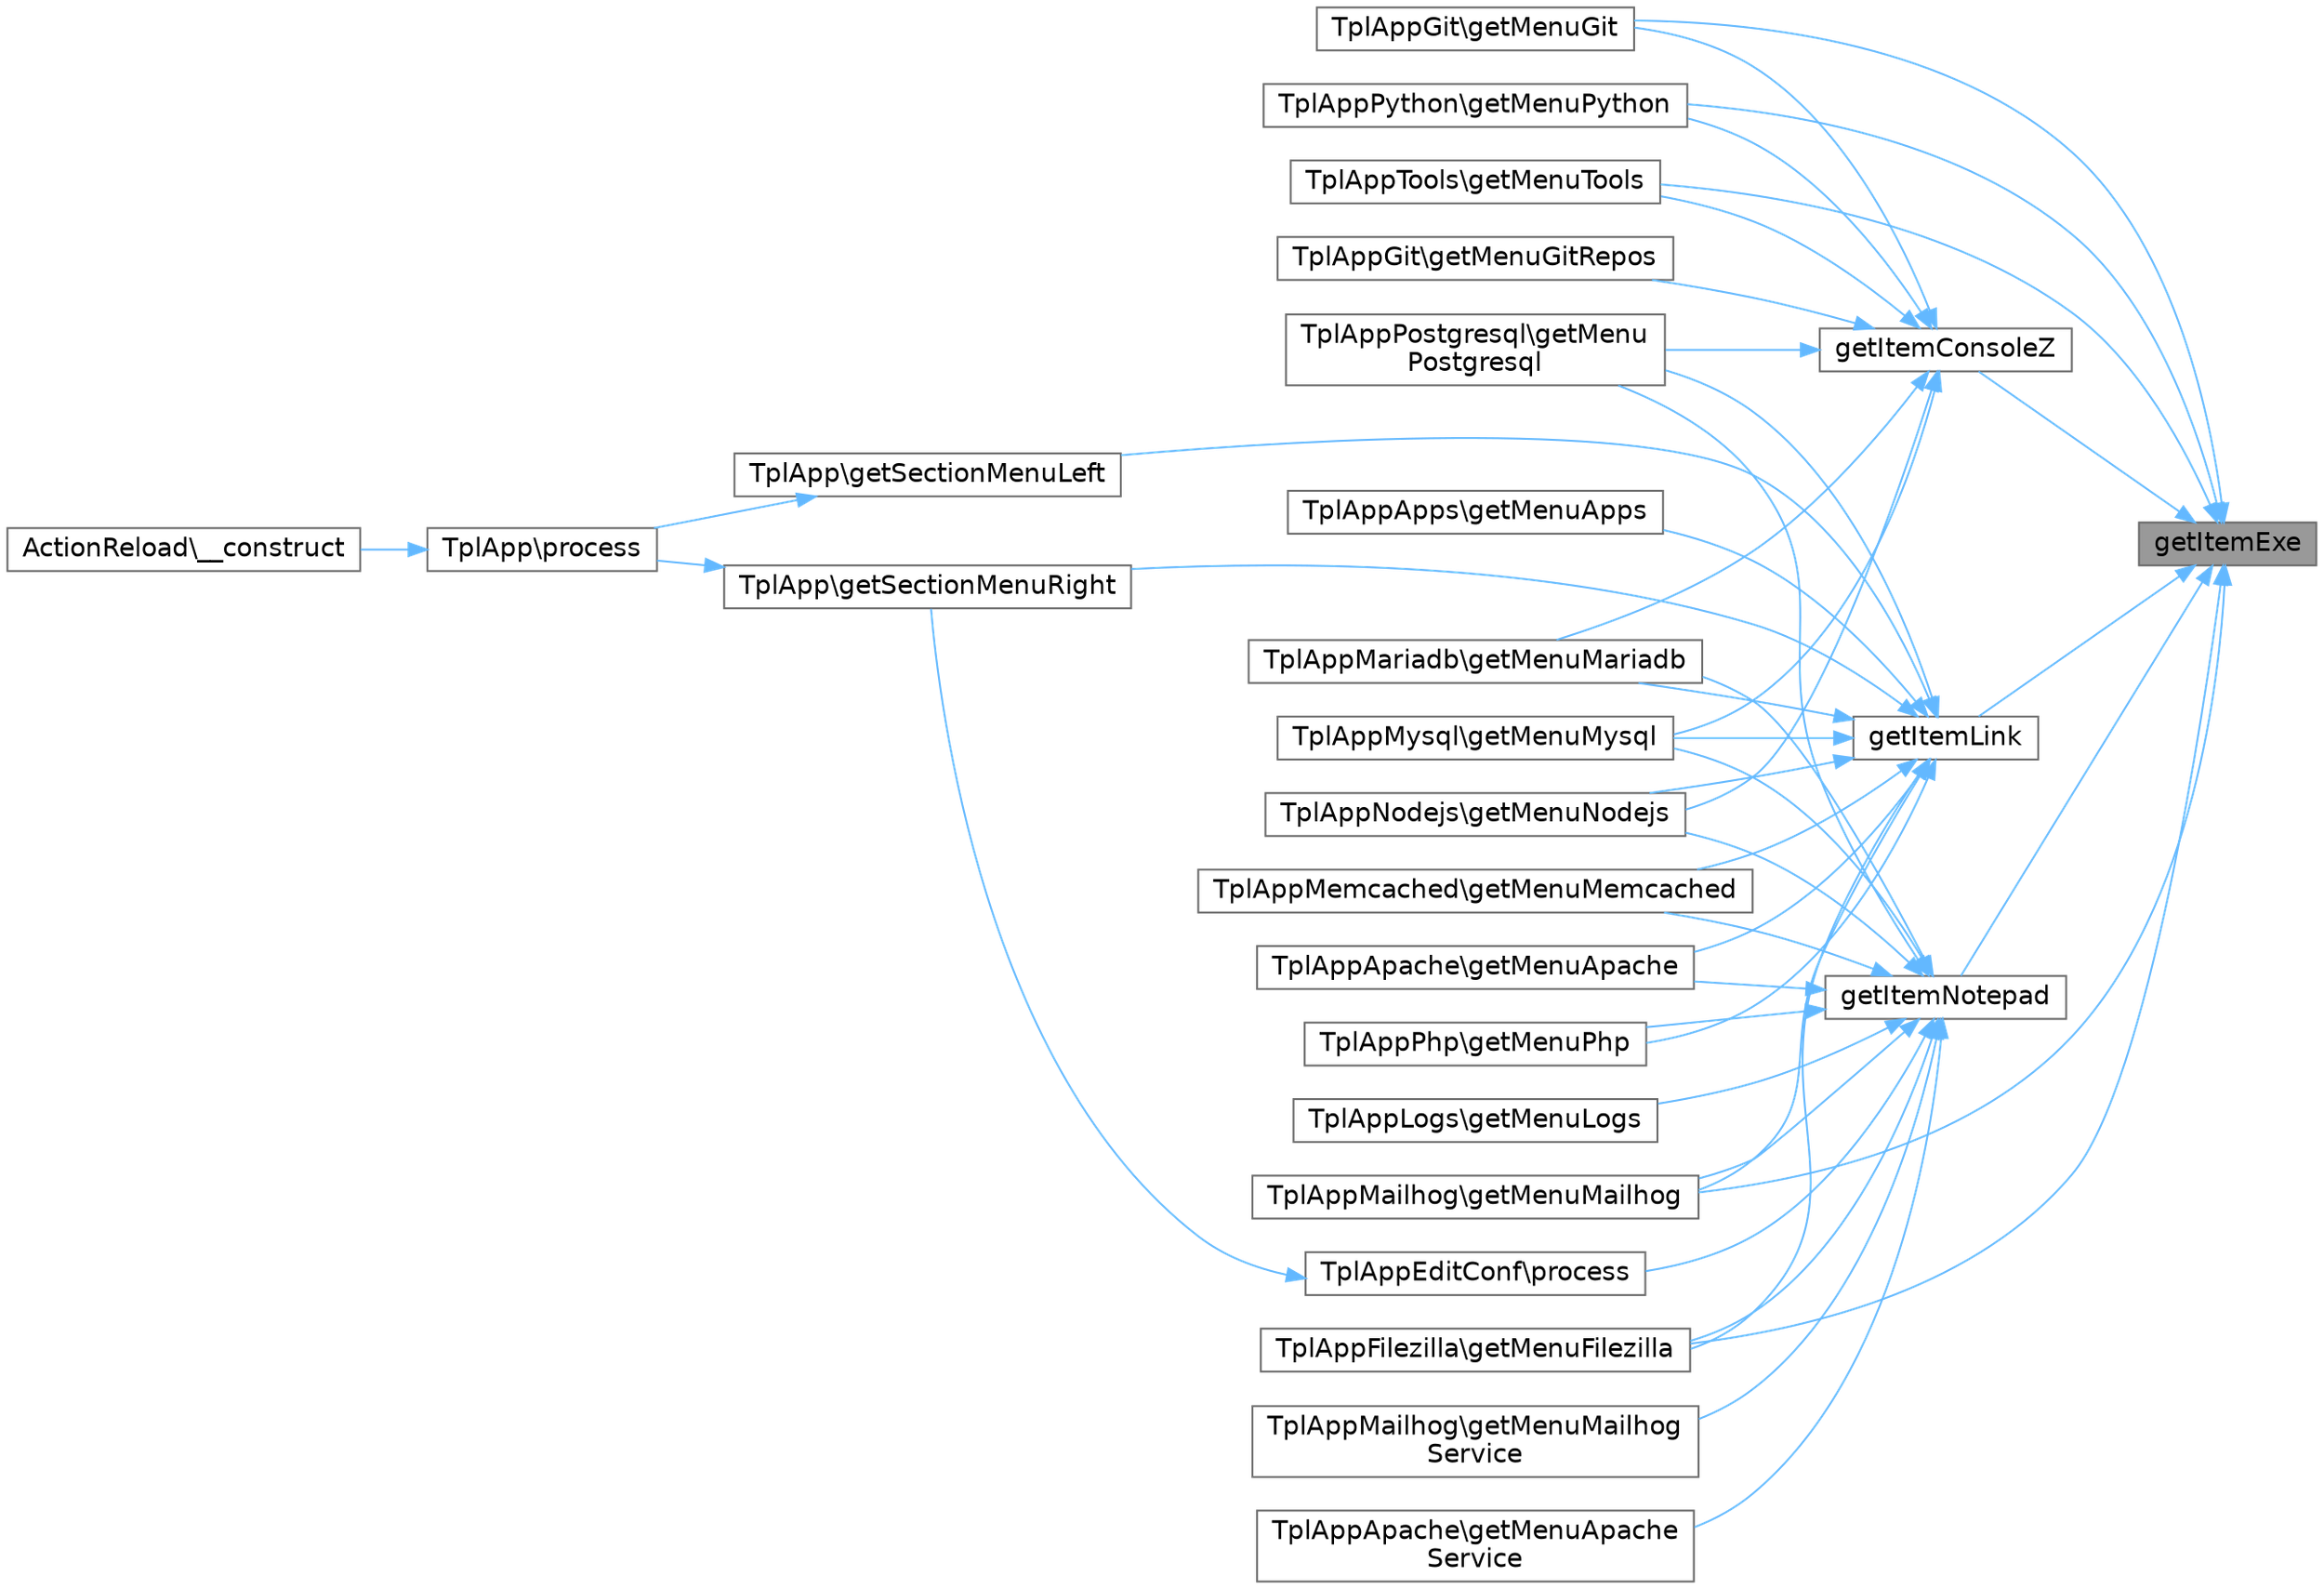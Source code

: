 digraph "getItemExe"
{
 // LATEX_PDF_SIZE
  bgcolor="transparent";
  edge [fontname=Helvetica,fontsize=14,labelfontname=Helvetica,labelfontsize=14];
  node [fontname=Helvetica,fontsize=14,shape=box,height=0.2,width=0.4];
  rankdir="RL";
  Node1 [id="Node000001",label="getItemExe",height=0.2,width=0.4,color="gray40", fillcolor="grey60", style="filled", fontcolor="black",tooltip=" "];
  Node1 -> Node2 [id="edge1_Node000001_Node000002",dir="back",color="steelblue1",style="solid",tooltip=" "];
  Node2 [id="Node000002",label="getItemConsoleZ",height=0.2,width=0.4,color="grey40", fillcolor="white", style="filled",URL="$d1/d79/classTplAestan.html#a9e7ab8ea06341e00bb51d2ba70f730b4",tooltip=" "];
  Node2 -> Node3 [id="edge2_Node000002_Node000003",dir="back",color="steelblue1",style="solid",tooltip=" "];
  Node3 [id="Node000003",label="TplAppGit\\getMenuGit",height=0.2,width=0.4,color="grey40", fillcolor="white", style="filled",URL="$d0/dbb/classTplAppGit.html#acb0ae163fa24596a41e7e7fd0b7fa152",tooltip=" "];
  Node2 -> Node4 [id="edge3_Node000002_Node000004",dir="back",color="steelblue1",style="solid",tooltip=" "];
  Node4 [id="Node000004",label="TplAppGit\\getMenuGitRepos",height=0.2,width=0.4,color="grey40", fillcolor="white", style="filled",URL="$d0/dbb/classTplAppGit.html#af1efd26156cb6099a430568e9720d859",tooltip=" "];
  Node2 -> Node5 [id="edge4_Node000002_Node000005",dir="back",color="steelblue1",style="solid",tooltip=" "];
  Node5 [id="Node000005",label="TplAppMariadb\\getMenuMariadb",height=0.2,width=0.4,color="grey40", fillcolor="white", style="filled",URL="$d4/de1/classTplAppMariadb.html#ad53f7fbab9e36efd4c3d63ec90a73512",tooltip=" "];
  Node2 -> Node6 [id="edge5_Node000002_Node000006",dir="back",color="steelblue1",style="solid",tooltip=" "];
  Node6 [id="Node000006",label="TplAppMysql\\getMenuMysql",height=0.2,width=0.4,color="grey40", fillcolor="white", style="filled",URL="$d6/d19/classTplAppMysql.html#a3239c5537b97cef2824d2c9a00abb906",tooltip=" "];
  Node2 -> Node7 [id="edge6_Node000002_Node000007",dir="back",color="steelblue1",style="solid",tooltip=" "];
  Node7 [id="Node000007",label="TplAppNodejs\\getMenuNodejs",height=0.2,width=0.4,color="grey40", fillcolor="white", style="filled",URL="$dc/d32/classTplAppNodejs.html#a02745b2ee80d5c7bc141af8c18b5b015",tooltip=" "];
  Node2 -> Node8 [id="edge7_Node000002_Node000008",dir="back",color="steelblue1",style="solid",tooltip=" "];
  Node8 [id="Node000008",label="TplAppPostgresql\\getMenu\lPostgresql",height=0.2,width=0.4,color="grey40", fillcolor="white", style="filled",URL="$d3/d1b/classTplAppPostgresql.html#a7fd978ef4c03807dd34b06326254a391",tooltip=" "];
  Node2 -> Node9 [id="edge8_Node000002_Node000009",dir="back",color="steelblue1",style="solid",tooltip=" "];
  Node9 [id="Node000009",label="TplAppPython\\getMenuPython",height=0.2,width=0.4,color="grey40", fillcolor="white", style="filled",URL="$de/d1b/classTplAppPython.html#a8c1e3b5cc7e5208cd8cf339643e34c7d",tooltip=" "];
  Node2 -> Node10 [id="edge9_Node000002_Node000010",dir="back",color="steelblue1",style="solid",tooltip=" "];
  Node10 [id="Node000010",label="TplAppTools\\getMenuTools",height=0.2,width=0.4,color="grey40", fillcolor="white", style="filled",URL="$dc/dd8/classTplAppTools.html#a312feb5750ea4ad929903efe71e58882",tooltip=" "];
  Node1 -> Node11 [id="edge10_Node000001_Node000011",dir="back",color="steelblue1",style="solid",tooltip=" "];
  Node11 [id="Node000011",label="getItemLink",height=0.2,width=0.4,color="grey40", fillcolor="white", style="filled",URL="$d1/d79/classTplAestan.html#abeb8f74f533a37ab0b78b6447d72f807",tooltip=" "];
  Node11 -> Node12 [id="edge11_Node000011_Node000012",dir="back",color="steelblue1",style="solid",tooltip=" "];
  Node12 [id="Node000012",label="TplAppApache\\getMenuApache",height=0.2,width=0.4,color="grey40", fillcolor="white", style="filled",URL="$d9/d51/classTplAppApache.html#a3e419c49a19865d7a04e1fad12ad9330",tooltip=" "];
  Node11 -> Node13 [id="edge12_Node000011_Node000013",dir="back",color="steelblue1",style="solid",tooltip=" "];
  Node13 [id="Node000013",label="TplAppApps\\getMenuApps",height=0.2,width=0.4,color="grey40", fillcolor="white", style="filled",URL="$d9/d19/classTplAppApps.html#ab5630a3eabd5d3e8bdcc7bbf5efe272c",tooltip=" "];
  Node11 -> Node14 [id="edge13_Node000011_Node000014",dir="back",color="steelblue1",style="solid",tooltip=" "];
  Node14 [id="Node000014",label="TplAppFilezilla\\getMenuFilezilla",height=0.2,width=0.4,color="grey40", fillcolor="white", style="filled",URL="$d0/d23/classTplAppFilezilla.html#a10c27530edc1a460355637d330e2c609",tooltip=" "];
  Node11 -> Node15 [id="edge14_Node000011_Node000015",dir="back",color="steelblue1",style="solid",tooltip=" "];
  Node15 [id="Node000015",label="TplAppMailhog\\getMenuMailhog",height=0.2,width=0.4,color="grey40", fillcolor="white", style="filled",URL="$d4/d8a/classTplAppMailhog.html#a250dbde550f570fae6318621d59d76d4",tooltip=" "];
  Node11 -> Node5 [id="edge15_Node000011_Node000005",dir="back",color="steelblue1",style="solid",tooltip=" "];
  Node11 -> Node16 [id="edge16_Node000011_Node000016",dir="back",color="steelblue1",style="solid",tooltip=" "];
  Node16 [id="Node000016",label="TplAppMemcached\\getMenuMemcached",height=0.2,width=0.4,color="grey40", fillcolor="white", style="filled",URL="$d8/dff/classTplAppMemcached.html#a9d1af66259a2fc7e77795a5aadf69628",tooltip=" "];
  Node11 -> Node6 [id="edge17_Node000011_Node000006",dir="back",color="steelblue1",style="solid",tooltip=" "];
  Node11 -> Node7 [id="edge18_Node000011_Node000007",dir="back",color="steelblue1",style="solid",tooltip=" "];
  Node11 -> Node17 [id="edge19_Node000011_Node000017",dir="back",color="steelblue1",style="solid",tooltip=" "];
  Node17 [id="Node000017",label="TplAppPhp\\getMenuPhp",height=0.2,width=0.4,color="grey40", fillcolor="white", style="filled",URL="$d0/d1a/classTplAppPhp.html#a4cf22d0f866e90f183eb881b1e52f57b",tooltip=" "];
  Node11 -> Node8 [id="edge20_Node000011_Node000008",dir="back",color="steelblue1",style="solid",tooltip=" "];
  Node11 -> Node18 [id="edge21_Node000011_Node000018",dir="back",color="steelblue1",style="solid",tooltip=" "];
  Node18 [id="Node000018",label="TplApp\\getSectionMenuLeft",height=0.2,width=0.4,color="grey40", fillcolor="white", style="filled",URL="$d1/d65/classTplApp.html#a3af91359ec48328e33b633e450cccaf3",tooltip=" "];
  Node18 -> Node19 [id="edge22_Node000018_Node000019",dir="back",color="steelblue1",style="solid",tooltip=" "];
  Node19 [id="Node000019",label="TplApp\\process",height=0.2,width=0.4,color="grey40", fillcolor="white", style="filled",URL="$d1/d65/classTplApp.html#a5b3838bb1c8bd255aa6f2d5fc48f38d5",tooltip=" "];
  Node19 -> Node20 [id="edge23_Node000019_Node000020",dir="back",color="steelblue1",style="solid",tooltip=" "];
  Node20 [id="Node000020",label="ActionReload\\__construct",height=0.2,width=0.4,color="grey40", fillcolor="white", style="filled",URL="$dd/dea/classActionReload.html#a57b60b4976a2c5d1e40f2d11aa72aa7d",tooltip=" "];
  Node11 -> Node21 [id="edge24_Node000011_Node000021",dir="back",color="steelblue1",style="solid",tooltip=" "];
  Node21 [id="Node000021",label="TplApp\\getSectionMenuRight",height=0.2,width=0.4,color="grey40", fillcolor="white", style="filled",URL="$d1/d65/classTplApp.html#a5256365f47e4af250396df59cc770cea",tooltip=" "];
  Node21 -> Node19 [id="edge25_Node000021_Node000019",dir="back",color="steelblue1",style="solid",tooltip=" "];
  Node1 -> Node22 [id="edge26_Node000001_Node000022",dir="back",color="steelblue1",style="solid",tooltip=" "];
  Node22 [id="Node000022",label="getItemNotepad",height=0.2,width=0.4,color="grey40", fillcolor="white", style="filled",URL="$d1/d79/classTplAestan.html#abf4ff128d37c2863e5e40193ab46d0d6",tooltip=" "];
  Node22 -> Node12 [id="edge27_Node000022_Node000012",dir="back",color="steelblue1",style="solid",tooltip=" "];
  Node22 -> Node23 [id="edge28_Node000022_Node000023",dir="back",color="steelblue1",style="solid",tooltip=" "];
  Node23 [id="Node000023",label="TplAppApache\\getMenuApache\lService",height=0.2,width=0.4,color="grey40", fillcolor="white", style="filled",URL="$d9/d51/classTplAppApache.html#ae3f37e9e7665b6897e0d8e75e54d98e4",tooltip=" "];
  Node22 -> Node14 [id="edge29_Node000022_Node000014",dir="back",color="steelblue1",style="solid",tooltip=" "];
  Node22 -> Node24 [id="edge30_Node000022_Node000024",dir="back",color="steelblue1",style="solid",tooltip=" "];
  Node24 [id="Node000024",label="TplAppLogs\\getMenuLogs",height=0.2,width=0.4,color="grey40", fillcolor="white", style="filled",URL="$d2/d2a/classTplAppLogs.html#a753d4552630b3aa5c2c939f291c47e3a",tooltip=" "];
  Node22 -> Node15 [id="edge31_Node000022_Node000015",dir="back",color="steelblue1",style="solid",tooltip=" "];
  Node22 -> Node25 [id="edge32_Node000022_Node000025",dir="back",color="steelblue1",style="solid",tooltip=" "];
  Node25 [id="Node000025",label="TplAppMailhog\\getMenuMailhog\lService",height=0.2,width=0.4,color="grey40", fillcolor="white", style="filled",URL="$d4/d8a/classTplAppMailhog.html#ac5dcc95326288cbfc3743aeb1051756f",tooltip=" "];
  Node22 -> Node5 [id="edge33_Node000022_Node000005",dir="back",color="steelblue1",style="solid",tooltip=" "];
  Node22 -> Node16 [id="edge34_Node000022_Node000016",dir="back",color="steelblue1",style="solid",tooltip=" "];
  Node22 -> Node6 [id="edge35_Node000022_Node000006",dir="back",color="steelblue1",style="solid",tooltip=" "];
  Node22 -> Node7 [id="edge36_Node000022_Node000007",dir="back",color="steelblue1",style="solid",tooltip=" "];
  Node22 -> Node17 [id="edge37_Node000022_Node000017",dir="back",color="steelblue1",style="solid",tooltip=" "];
  Node22 -> Node8 [id="edge38_Node000022_Node000008",dir="back",color="steelblue1",style="solid",tooltip=" "];
  Node22 -> Node26 [id="edge39_Node000022_Node000026",dir="back",color="steelblue1",style="solid",tooltip=" "];
  Node26 [id="Node000026",label="TplAppEditConf\\process",height=0.2,width=0.4,color="grey40", fillcolor="white", style="filled",URL="$dd/d85/classTplAppEditConf.html#a5b3838bb1c8bd255aa6f2d5fc48f38d5",tooltip=" "];
  Node26 -> Node21 [id="edge40_Node000026_Node000021",dir="back",color="steelblue1",style="solid",tooltip=" "];
  Node1 -> Node14 [id="edge41_Node000001_Node000014",dir="back",color="steelblue1",style="solid",tooltip=" "];
  Node1 -> Node3 [id="edge42_Node000001_Node000003",dir="back",color="steelblue1",style="solid",tooltip=" "];
  Node1 -> Node15 [id="edge43_Node000001_Node000015",dir="back",color="steelblue1",style="solid",tooltip=" "];
  Node1 -> Node9 [id="edge44_Node000001_Node000009",dir="back",color="steelblue1",style="solid",tooltip=" "];
  Node1 -> Node10 [id="edge45_Node000001_Node000010",dir="back",color="steelblue1",style="solid",tooltip=" "];
}
